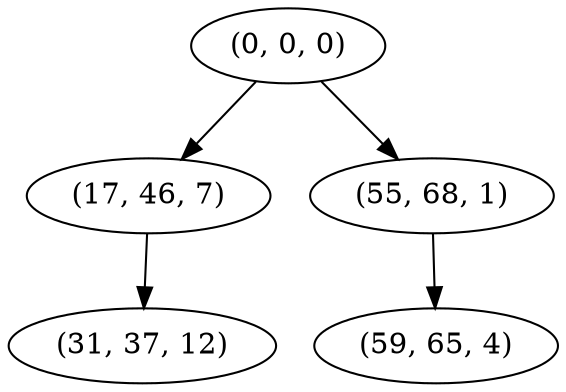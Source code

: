 digraph tree {
    "(0, 0, 0)";
    "(17, 46, 7)";
    "(31, 37, 12)";
    "(55, 68, 1)";
    "(59, 65, 4)";
    "(0, 0, 0)" -> "(17, 46, 7)";
    "(0, 0, 0)" -> "(55, 68, 1)";
    "(17, 46, 7)" -> "(31, 37, 12)";
    "(55, 68, 1)" -> "(59, 65, 4)";
}
